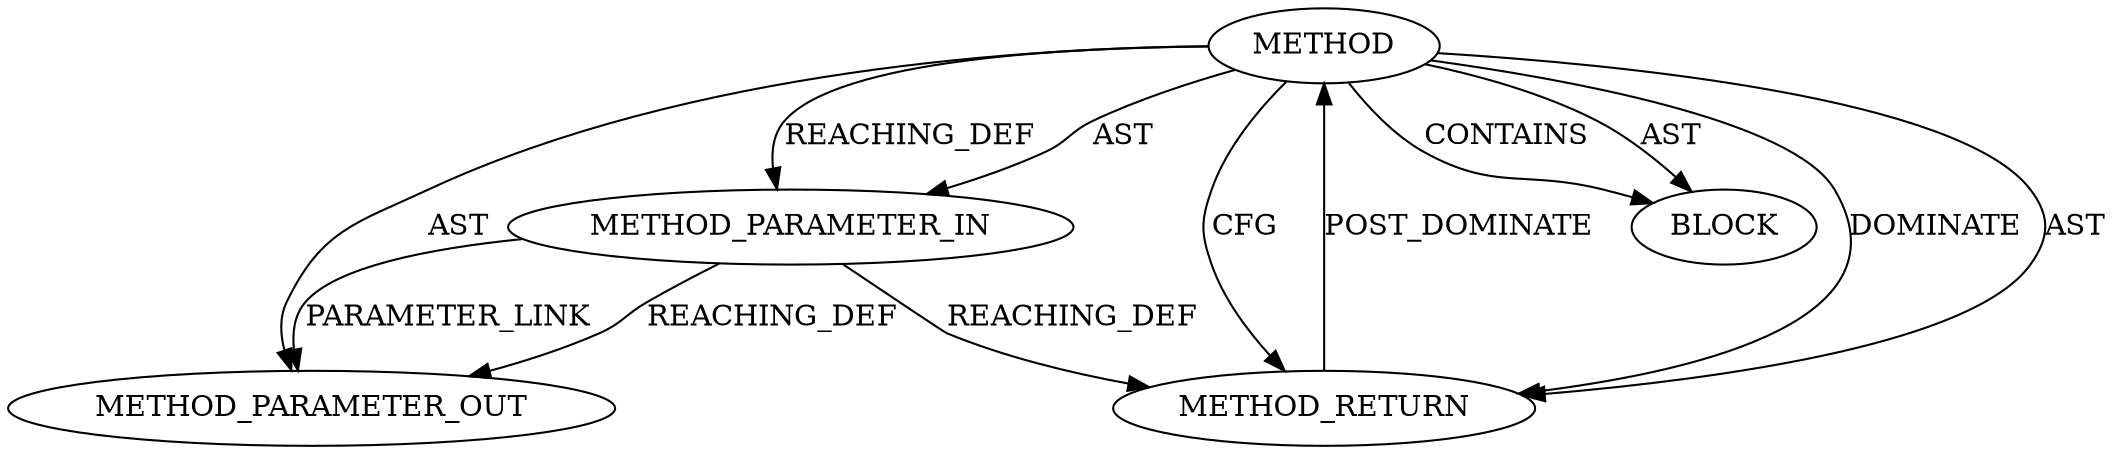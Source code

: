 digraph {
  20086 [label=METHOD AST_PARENT_TYPE="NAMESPACE_BLOCK" AST_PARENT_FULL_NAME="<global>" ORDER=0 CODE="<empty>" FULL_NAME="sg_next" IS_EXTERNAL=true FILENAME="<empty>" SIGNATURE="" NAME="sg_next"]
  20087 [label=METHOD_PARAMETER_IN ORDER=1 CODE="p1" IS_VARIADIC=false TYPE_FULL_NAME="ANY" EVALUATION_STRATEGY="BY_VALUE" INDEX=1 NAME="p1"]
  20089 [label=METHOD_RETURN ORDER=2 CODE="RET" TYPE_FULL_NAME="ANY" EVALUATION_STRATEGY="BY_VALUE"]
  20088 [label=BLOCK ORDER=1 ARGUMENT_INDEX=1 CODE="<empty>" TYPE_FULL_NAME="ANY"]
  22042 [label=METHOD_PARAMETER_OUT ORDER=1 CODE="p1" IS_VARIADIC=false TYPE_FULL_NAME="ANY" EVALUATION_STRATEGY="BY_VALUE" INDEX=1 NAME="p1"]
  20086 -> 20089 [label=DOMINATE ]
  20086 -> 20089 [label=AST ]
  20086 -> 20087 [label=AST ]
  20086 -> 20089 [label=CFG ]
  20086 -> 20088 [label=AST ]
  20087 -> 22042 [label=REACHING_DEF VARIABLE="p1"]
  20087 -> 20089 [label=REACHING_DEF VARIABLE="p1"]
  20086 -> 20087 [label=REACHING_DEF VARIABLE=""]
  20087 -> 22042 [label=PARAMETER_LINK ]
  20086 -> 22042 [label=AST ]
  20086 -> 20088 [label=CONTAINS ]
  20089 -> 20086 [label=POST_DOMINATE ]
}
